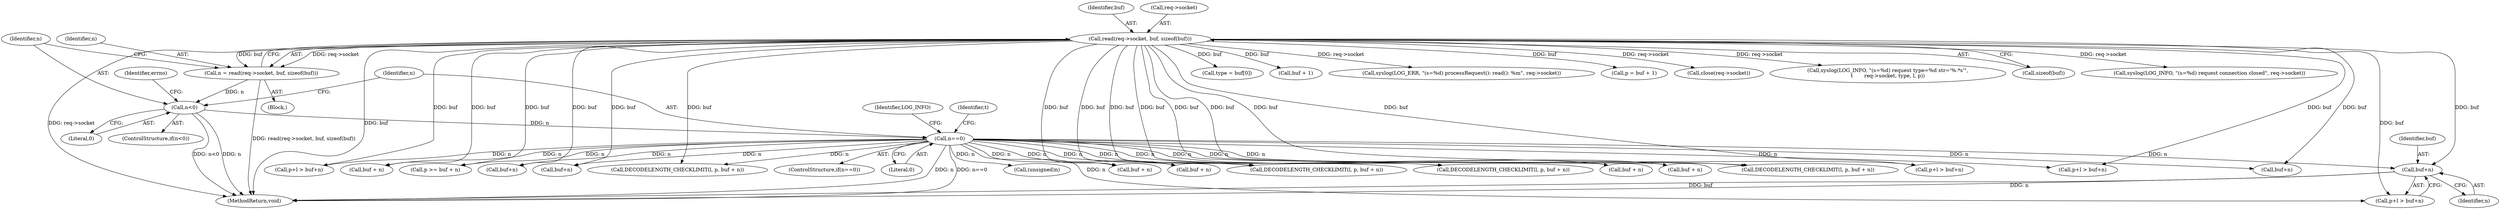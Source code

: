 digraph "1_miniupnp_b238cade9a173c6f751a34acf8ccff838a62aa47@del" {
"1000210" [label="(Call,buf+n)"];
"1000141" [label="(Call,read(req->socket, buf, sizeof(buf)))"];
"1000174" [label="(Call,n==0)"];
"1000149" [label="(Call,n<0)"];
"1000139" [label="(Call,n = read(req->socket, buf, sizeof(buf)))"];
"1000895" [label="(Call,DECODELENGTH_CHECKLIMIT(l, p, buf + n))"];
"1000772" [label="(Call,buf+n)"];
"1000149" [label="(Call,n<0)"];
"1000145" [label="(Identifier,buf)"];
"1000173" [label="(ControlStructure,if(n==0))"];
"1000828" [label="(Call,DECODELENGTH_CHECKLIMIT(l, p, buf + n))"];
"1000176" [label="(Literal,0)"];
"1000211" [label="(Identifier,buf)"];
"1000218" [label="(Call,(unsigned)n)"];
"1000202" [label="(Call,buf + n)"];
"1000768" [label="(Call,p+l > buf+n)"];
"1000189" [label="(Call,type = buf[0])"];
"1000150" [label="(Identifier,n)"];
"1000199" [label="(Call,DECODELENGTH_CHECKLIMIT(l, p, buf + n))"];
"1000175" [label="(Identifier,n)"];
"1000902" [label="(Call,p+l > buf+n)"];
"1000196" [label="(Call,buf + 1)"];
"1000140" [label="(Identifier,n)"];
"1000151" [label="(Literal,0)"];
"1000156" [label="(Identifier,errno)"];
"1000166" [label="(Call,syslog(LOG_ERR, \"(s=%d) processRequest(): read(): %m\", req->socket))"];
"1000898" [label="(Call,buf + n)"];
"1000753" [label="(Call,buf + n)"];
"1000116" [label="(Block,)"];
"1000186" [label="(Identifier,t)"];
"1000141" [label="(Call,read(req->socket, buf, sizeof(buf)))"];
"1000212" [label="(Identifier,n)"];
"1000142" [label="(Call,req->socket)"];
"1000835" [label="(Call,p+l > buf+n)"];
"1000194" [label="(Call,p = buf + 1)"];
"1000839" [label="(Call,buf+n)"];
"1001125" [label="(Call,close(req->socket))"];
"1000244" [label="(Call,syslog(LOG_INFO, \"(s=%d) request type=%d str='%.*s'\",\n\t       req->socket, type, l, p))"];
"1001136" [label="(MethodReturn,void)"];
"1000831" [label="(Call,buf + n)"];
"1000139" [label="(Call,n = read(req->socket, buf, sizeof(buf)))"];
"1000764" [label="(Call,buf + n)"];
"1000148" [label="(ControlStructure,if(n<0))"];
"1000206" [label="(Call,p+l > buf+n)"];
"1000210" [label="(Call,buf+n)"];
"1000906" [label="(Call,buf+n)"];
"1000761" [label="(Call,DECODELENGTH_CHECKLIMIT(l, p, buf + n))"];
"1000146" [label="(Call,sizeof(buf))"];
"1000751" [label="(Call,p >= buf + n)"];
"1000179" [label="(Identifier,LOG_INFO)"];
"1000174" [label="(Call,n==0)"];
"1000178" [label="(Call,syslog(LOG_INFO, \"(s=%d) request connection closed\", req->socket))"];
"1000210" -> "1000206"  [label="AST: "];
"1000210" -> "1000212"  [label="CFG: "];
"1000211" -> "1000210"  [label="AST: "];
"1000212" -> "1000210"  [label="AST: "];
"1000206" -> "1000210"  [label="CFG: "];
"1000210" -> "1001136"  [label="DDG: n"];
"1000210" -> "1001136"  [label="DDG: buf"];
"1000141" -> "1000210"  [label="DDG: buf"];
"1000174" -> "1000210"  [label="DDG: n"];
"1000141" -> "1000139"  [label="AST: "];
"1000141" -> "1000146"  [label="CFG: "];
"1000142" -> "1000141"  [label="AST: "];
"1000145" -> "1000141"  [label="AST: "];
"1000146" -> "1000141"  [label="AST: "];
"1000139" -> "1000141"  [label="CFG: "];
"1000141" -> "1001136"  [label="DDG: req->socket"];
"1000141" -> "1001136"  [label="DDG: buf"];
"1000141" -> "1000139"  [label="DDG: req->socket"];
"1000141" -> "1000139"  [label="DDG: buf"];
"1000141" -> "1000166"  [label="DDG: req->socket"];
"1000141" -> "1000178"  [label="DDG: req->socket"];
"1000141" -> "1000189"  [label="DDG: buf"];
"1000141" -> "1000194"  [label="DDG: buf"];
"1000141" -> "1000196"  [label="DDG: buf"];
"1000141" -> "1000199"  [label="DDG: buf"];
"1000141" -> "1000202"  [label="DDG: buf"];
"1000141" -> "1000206"  [label="DDG: buf"];
"1000141" -> "1000244"  [label="DDG: req->socket"];
"1000141" -> "1000751"  [label="DDG: buf"];
"1000141" -> "1000753"  [label="DDG: buf"];
"1000141" -> "1000761"  [label="DDG: buf"];
"1000141" -> "1000764"  [label="DDG: buf"];
"1000141" -> "1000768"  [label="DDG: buf"];
"1000141" -> "1000772"  [label="DDG: buf"];
"1000141" -> "1000828"  [label="DDG: buf"];
"1000141" -> "1000831"  [label="DDG: buf"];
"1000141" -> "1000835"  [label="DDG: buf"];
"1000141" -> "1000839"  [label="DDG: buf"];
"1000141" -> "1000895"  [label="DDG: buf"];
"1000141" -> "1000898"  [label="DDG: buf"];
"1000141" -> "1000902"  [label="DDG: buf"];
"1000141" -> "1000906"  [label="DDG: buf"];
"1000141" -> "1001125"  [label="DDG: req->socket"];
"1000174" -> "1000173"  [label="AST: "];
"1000174" -> "1000176"  [label="CFG: "];
"1000175" -> "1000174"  [label="AST: "];
"1000176" -> "1000174"  [label="AST: "];
"1000179" -> "1000174"  [label="CFG: "];
"1000186" -> "1000174"  [label="CFG: "];
"1000174" -> "1001136"  [label="DDG: n==0"];
"1000174" -> "1001136"  [label="DDG: n"];
"1000149" -> "1000174"  [label="DDG: n"];
"1000174" -> "1000199"  [label="DDG: n"];
"1000174" -> "1000202"  [label="DDG: n"];
"1000174" -> "1000206"  [label="DDG: n"];
"1000174" -> "1000218"  [label="DDG: n"];
"1000174" -> "1000751"  [label="DDG: n"];
"1000174" -> "1000753"  [label="DDG: n"];
"1000174" -> "1000761"  [label="DDG: n"];
"1000174" -> "1000764"  [label="DDG: n"];
"1000174" -> "1000768"  [label="DDG: n"];
"1000174" -> "1000772"  [label="DDG: n"];
"1000174" -> "1000828"  [label="DDG: n"];
"1000174" -> "1000831"  [label="DDG: n"];
"1000174" -> "1000835"  [label="DDG: n"];
"1000174" -> "1000839"  [label="DDG: n"];
"1000174" -> "1000895"  [label="DDG: n"];
"1000174" -> "1000898"  [label="DDG: n"];
"1000174" -> "1000902"  [label="DDG: n"];
"1000174" -> "1000906"  [label="DDG: n"];
"1000149" -> "1000148"  [label="AST: "];
"1000149" -> "1000151"  [label="CFG: "];
"1000150" -> "1000149"  [label="AST: "];
"1000151" -> "1000149"  [label="AST: "];
"1000156" -> "1000149"  [label="CFG: "];
"1000175" -> "1000149"  [label="CFG: "];
"1000149" -> "1001136"  [label="DDG: n<0"];
"1000149" -> "1001136"  [label="DDG: n"];
"1000139" -> "1000149"  [label="DDG: n"];
"1000139" -> "1000116"  [label="AST: "];
"1000140" -> "1000139"  [label="AST: "];
"1000150" -> "1000139"  [label="CFG: "];
"1000139" -> "1001136"  [label="DDG: read(req->socket, buf, sizeof(buf))"];
}
